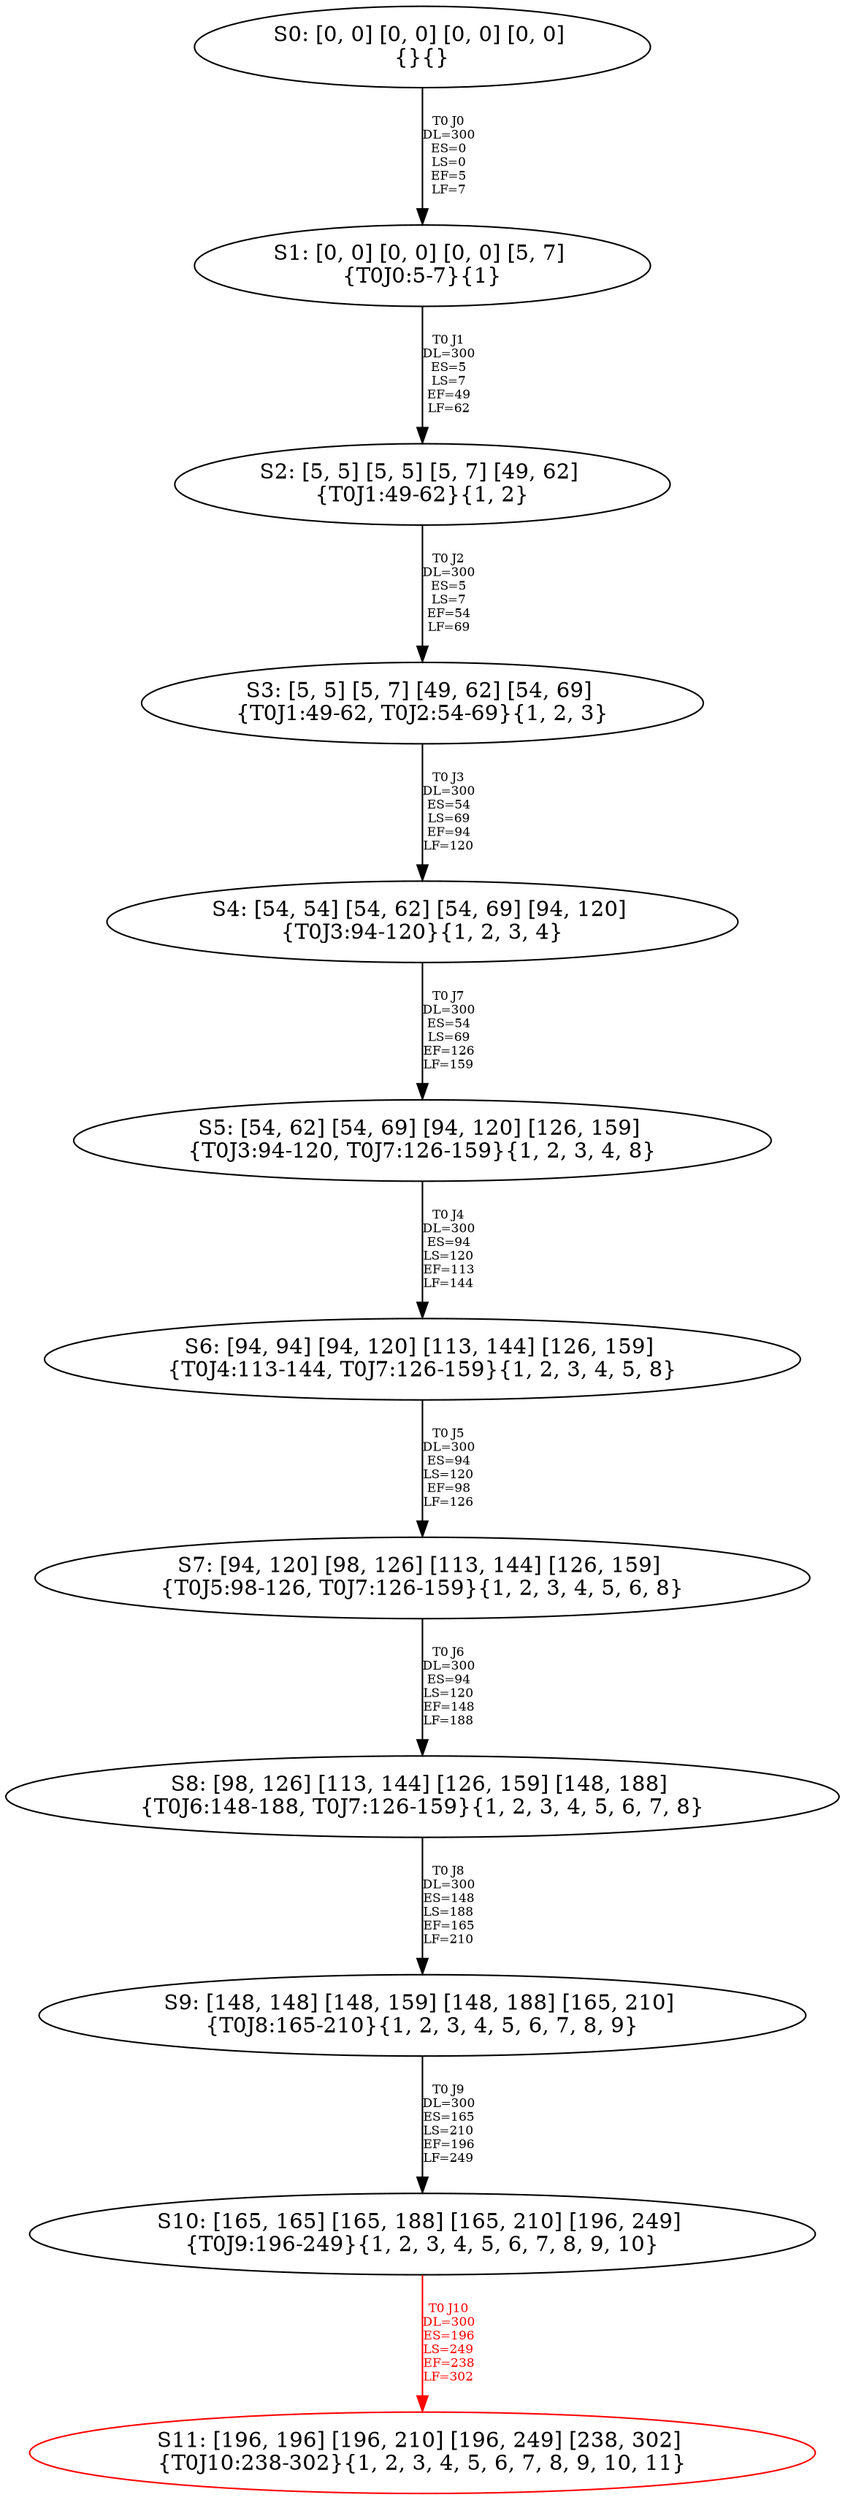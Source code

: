digraph {
	S0[label="S0: [0, 0] [0, 0] [0, 0] [0, 0] \n{}{}"];
	S1[label="S1: [0, 0] [0, 0] [0, 0] [5, 7] \n{T0J0:5-7}{1}"];
	S2[label="S2: [5, 5] [5, 5] [5, 7] [49, 62] \n{T0J1:49-62}{1, 2}"];
	S3[label="S3: [5, 5] [5, 7] [49, 62] [54, 69] \n{T0J1:49-62, T0J2:54-69}{1, 2, 3}"];
	S4[label="S4: [54, 54] [54, 62] [54, 69] [94, 120] \n{T0J3:94-120}{1, 2, 3, 4}"];
	S5[label="S5: [54, 62] [54, 69] [94, 120] [126, 159] \n{T0J3:94-120, T0J7:126-159}{1, 2, 3, 4, 8}"];
	S6[label="S6: [94, 94] [94, 120] [113, 144] [126, 159] \n{T0J4:113-144, T0J7:126-159}{1, 2, 3, 4, 5, 8}"];
	S7[label="S7: [94, 120] [98, 126] [113, 144] [126, 159] \n{T0J5:98-126, T0J7:126-159}{1, 2, 3, 4, 5, 6, 8}"];
	S8[label="S8: [98, 126] [113, 144] [126, 159] [148, 188] \n{T0J6:148-188, T0J7:126-159}{1, 2, 3, 4, 5, 6, 7, 8}"];
	S9[label="S9: [148, 148] [148, 159] [148, 188] [165, 210] \n{T0J8:165-210}{1, 2, 3, 4, 5, 6, 7, 8, 9}"];
	S10[label="S10: [165, 165] [165, 188] [165, 210] [196, 249] \n{T0J9:196-249}{1, 2, 3, 4, 5, 6, 7, 8, 9, 10}"];
	S11[label="S11: [196, 196] [196, 210] [196, 249] [238, 302] \n{T0J10:238-302}{1, 2, 3, 4, 5, 6, 7, 8, 9, 10, 11}"];
	S0 -> S1[label="T0 J0\nDL=300\nES=0\nLS=0\nEF=5\nLF=7",fontsize=8];
	S1 -> S2[label="T0 J1\nDL=300\nES=5\nLS=7\nEF=49\nLF=62",fontsize=8];
	S2 -> S3[label="T0 J2\nDL=300\nES=5\nLS=7\nEF=54\nLF=69",fontsize=8];
	S3 -> S4[label="T0 J3\nDL=300\nES=54\nLS=69\nEF=94\nLF=120",fontsize=8];
	S4 -> S5[label="T0 J7\nDL=300\nES=54\nLS=69\nEF=126\nLF=159",fontsize=8];
	S5 -> S6[label="T0 J4\nDL=300\nES=94\nLS=120\nEF=113\nLF=144",fontsize=8];
	S6 -> S7[label="T0 J5\nDL=300\nES=94\nLS=120\nEF=98\nLF=126",fontsize=8];
	S7 -> S8[label="T0 J6\nDL=300\nES=94\nLS=120\nEF=148\nLF=188",fontsize=8];
	S8 -> S9[label="T0 J8\nDL=300\nES=148\nLS=188\nEF=165\nLF=210",fontsize=8];
	S9 -> S10[label="T0 J9\nDL=300\nES=165\nLS=210\nEF=196\nLF=249",fontsize=8];
	S10 -> S11[label="T0 J10\nDL=300\nES=196\nLS=249\nEF=238\nLF=302",color=Red,fontcolor=Red,fontsize=8];
S11[color=Red];
}
